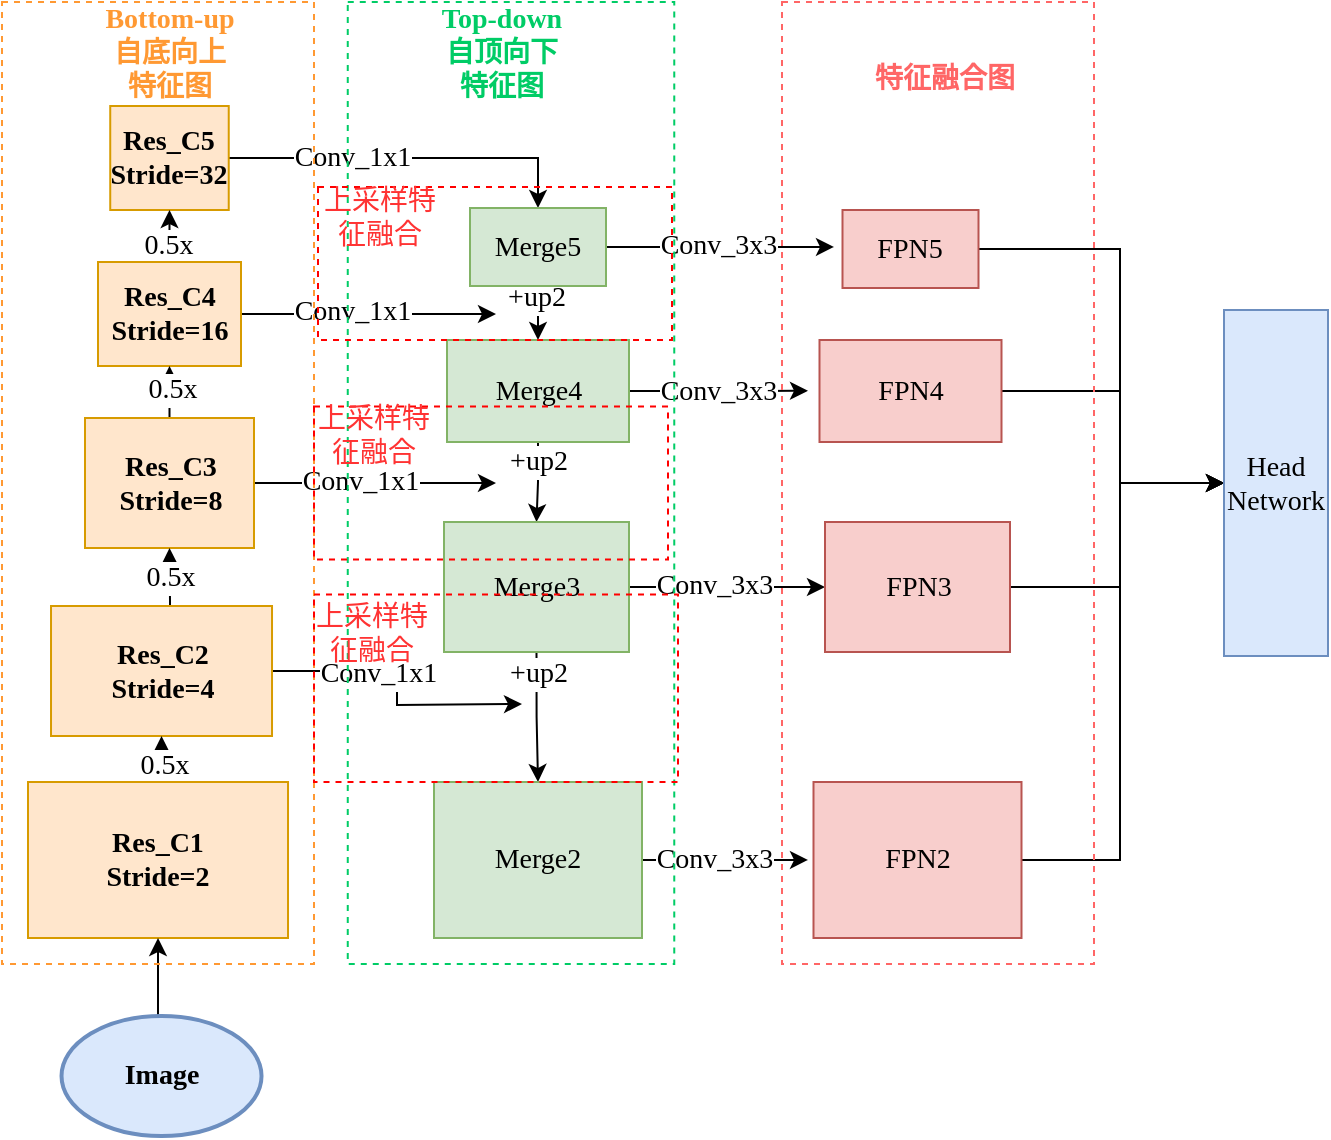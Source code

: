 <mxfile version="18.0.3" type="github">
  <diagram id="WLRPb3Po5uMKOTe53thk" name="Page-1">
    <mxGraphModel dx="1902" dy="926" grid="1" gridSize="13" guides="1" tooltips="1" connect="1" arrows="1" fold="1" page="1" pageScale="1" pageWidth="827" pageHeight="1169" math="0" shadow="0">
      <root>
        <mxCell id="0" />
        <mxCell id="1" parent="0" />
        <mxCell id="F1N8uxK0OkOdDNArj4mm-41" style="edgeStyle=orthogonalEdgeStyle;rounded=0;orthogonalLoop=1;jettySize=auto;html=1;exitX=1;exitY=0.5;exitDx=0;exitDy=0;fontFamily=Times New Roman;fontSize=14;entryX=0.5;entryY=0;entryDx=0;entryDy=0;" edge="1" parent="1" source="F1N8uxK0OkOdDNArj4mm-6" target="F1N8uxK0OkOdDNArj4mm-33">
          <mxGeometry relative="1" as="geometry">
            <mxPoint x="286" y="208" as="targetPoint" />
          </mxGeometry>
        </mxCell>
        <mxCell id="F1N8uxK0OkOdDNArj4mm-46" value="Conv_1x1" style="edgeLabel;html=1;align=center;verticalAlign=middle;resizable=0;points=[];fontSize=14;fontFamily=Times New Roman;" vertex="1" connectable="0" parent="F1N8uxK0OkOdDNArj4mm-41">
          <mxGeometry x="-0.323" relative="1" as="geometry">
            <mxPoint as="offset" />
          </mxGeometry>
        </mxCell>
        <mxCell id="F1N8uxK0OkOdDNArj4mm-6" value="&lt;span style=&quot;font-size: 14px;&quot;&gt;Res_C5&lt;/span&gt;&lt;br style=&quot;font-size: 14px;&quot;&gt;&lt;span style=&quot;font-size: 14px;&quot;&gt;Stride=32&lt;/span&gt;" style="rounded=0;whiteSpace=wrap;html=1;fillColor=#ffe6cc;strokeColor=#d79b00;fontStyle=1;fontFamily=Times New Roman;fontSize=14;" vertex="1" parent="1">
          <mxGeometry x="93.12" y="182" width="59.25" height="52" as="geometry" />
        </mxCell>
        <mxCell id="F1N8uxK0OkOdDNArj4mm-16" style="edgeStyle=orthogonalEdgeStyle;rounded=0;orthogonalLoop=1;jettySize=auto;html=1;exitX=0.5;exitY=0;exitDx=0;exitDy=0;entryX=0.5;entryY=1;entryDx=0;entryDy=0;fontStyle=1;fontFamily=Times New Roman;fontSize=14;" edge="1" parent="1" source="F1N8uxK0OkOdDNArj4mm-7" target="F1N8uxK0OkOdDNArj4mm-6">
          <mxGeometry relative="1" as="geometry">
            <mxPoint x="120.064" y="220.0" as="targetPoint" />
          </mxGeometry>
        </mxCell>
        <mxCell id="F1N8uxK0OkOdDNArj4mm-30" value="0.5x" style="edgeLabel;html=1;align=center;verticalAlign=middle;resizable=0;points=[];fontSize=14;fontFamily=Times New Roman;" vertex="1" connectable="0" parent="F1N8uxK0OkOdDNArj4mm-16">
          <mxGeometry x="-0.336" y="1" relative="1" as="geometry">
            <mxPoint as="offset" />
          </mxGeometry>
        </mxCell>
        <mxCell id="F1N8uxK0OkOdDNArj4mm-43" style="edgeStyle=orthogonalEdgeStyle;rounded=0;orthogonalLoop=1;jettySize=auto;html=1;exitX=1;exitY=0.5;exitDx=0;exitDy=0;fontFamily=Times New Roman;fontSize=14;" edge="1" parent="1" source="F1N8uxK0OkOdDNArj4mm-7">
          <mxGeometry relative="1" as="geometry">
            <mxPoint x="286" y="286" as="targetPoint" />
          </mxGeometry>
        </mxCell>
        <mxCell id="F1N8uxK0OkOdDNArj4mm-47" value="Conv_1x1" style="edgeLabel;html=1;align=center;verticalAlign=middle;resizable=0;points=[];fontSize=14;fontFamily=Times New Roman;" vertex="1" connectable="0" parent="F1N8uxK0OkOdDNArj4mm-43">
          <mxGeometry x="-0.138" y="1" relative="1" as="geometry">
            <mxPoint as="offset" />
          </mxGeometry>
        </mxCell>
        <mxCell id="F1N8uxK0OkOdDNArj4mm-7" value="&lt;span style=&quot;font-size: 14px;&quot;&gt;Res_C4&lt;/span&gt;&lt;br style=&quot;font-size: 14px;&quot;&gt;&lt;span style=&quot;font-size: 14px;&quot;&gt;Stride=16&lt;/span&gt;" style="rounded=0;whiteSpace=wrap;html=1;fillColor=#ffe6cc;strokeColor=#d79b00;fontStyle=1;fontFamily=Times New Roman;fontSize=14;" vertex="1" parent="1">
          <mxGeometry x="87" y="260" width="71.5" height="52" as="geometry" />
        </mxCell>
        <mxCell id="F1N8uxK0OkOdDNArj4mm-15" style="edgeStyle=orthogonalEdgeStyle;rounded=0;orthogonalLoop=1;jettySize=auto;html=1;exitX=0.5;exitY=0;exitDx=0;exitDy=0;entryX=0.5;entryY=1;entryDx=0;entryDy=0;fontStyle=1;fontFamily=Times New Roman;fontSize=14;" edge="1" parent="1" source="F1N8uxK0OkOdDNArj4mm-8" target="F1N8uxK0OkOdDNArj4mm-7">
          <mxGeometry relative="1" as="geometry" />
        </mxCell>
        <mxCell id="F1N8uxK0OkOdDNArj4mm-29" value="0.5x" style="edgeLabel;html=1;align=center;verticalAlign=middle;resizable=0;points=[];fontSize=14;fontFamily=Times New Roman;" vertex="1" connectable="0" parent="F1N8uxK0OkOdDNArj4mm-15">
          <mxGeometry x="0.072" y="-1" relative="1" as="geometry">
            <mxPoint as="offset" />
          </mxGeometry>
        </mxCell>
        <mxCell id="F1N8uxK0OkOdDNArj4mm-44" style="edgeStyle=orthogonalEdgeStyle;rounded=0;orthogonalLoop=1;jettySize=auto;html=1;exitX=1;exitY=0.5;exitDx=0;exitDy=0;fontFamily=Times New Roman;fontSize=14;" edge="1" parent="1" source="F1N8uxK0OkOdDNArj4mm-8">
          <mxGeometry relative="1" as="geometry">
            <mxPoint x="286" y="370.5" as="targetPoint" />
          </mxGeometry>
        </mxCell>
        <mxCell id="F1N8uxK0OkOdDNArj4mm-48" value="Conv_1x1" style="edgeLabel;html=1;align=center;verticalAlign=middle;resizable=0;points=[];fontSize=14;fontFamily=Times New Roman;" vertex="1" connectable="0" parent="F1N8uxK0OkOdDNArj4mm-44">
          <mxGeometry x="-0.13" y="1" relative="1" as="geometry">
            <mxPoint as="offset" />
          </mxGeometry>
        </mxCell>
        <mxCell id="F1N8uxK0OkOdDNArj4mm-8" value="&lt;span style=&quot;font-size: 14px;&quot;&gt;Res_C3&lt;/span&gt;&lt;br style=&quot;font-size: 14px;&quot;&gt;&lt;span style=&quot;font-size: 14px;&quot;&gt;Stride=8&lt;/span&gt;" style="rounded=0;whiteSpace=wrap;html=1;fillColor=#ffe6cc;strokeColor=#d79b00;fontStyle=1;fontFamily=Times New Roman;fontSize=14;" vertex="1" parent="1">
          <mxGeometry x="80.5" y="338" width="84.5" height="65" as="geometry" />
        </mxCell>
        <mxCell id="F1N8uxK0OkOdDNArj4mm-14" style="edgeStyle=orthogonalEdgeStyle;rounded=0;orthogonalLoop=1;jettySize=auto;html=1;exitX=0.5;exitY=0;exitDx=0;exitDy=0;entryX=0.5;entryY=1;entryDx=0;entryDy=0;fontStyle=1;fontFamily=Times New Roman;fontSize=14;" edge="1" parent="1" source="F1N8uxK0OkOdDNArj4mm-9" target="F1N8uxK0OkOdDNArj4mm-8">
          <mxGeometry relative="1" as="geometry">
            <Array as="points">
              <mxPoint x="123" y="429" />
              <mxPoint x="123" y="429" />
            </Array>
          </mxGeometry>
        </mxCell>
        <mxCell id="F1N8uxK0OkOdDNArj4mm-28" value="0.5x" style="edgeLabel;html=1;align=center;verticalAlign=middle;resizable=0;points=[];fontSize=14;fontFamily=Times New Roman;" vertex="1" connectable="0" parent="F1N8uxK0OkOdDNArj4mm-14">
          <mxGeometry x="0.118" relative="1" as="geometry">
            <mxPoint as="offset" />
          </mxGeometry>
        </mxCell>
        <mxCell id="F1N8uxK0OkOdDNArj4mm-45" style="edgeStyle=orthogonalEdgeStyle;rounded=0;orthogonalLoop=1;jettySize=auto;html=1;exitX=1;exitY=0.5;exitDx=0;exitDy=0;fontFamily=Times New Roman;fontSize=14;" edge="1" parent="1" source="F1N8uxK0OkOdDNArj4mm-9">
          <mxGeometry relative="1" as="geometry">
            <mxPoint x="299" y="481" as="targetPoint" />
          </mxGeometry>
        </mxCell>
        <mxCell id="F1N8uxK0OkOdDNArj4mm-49" value="Conv_1x1" style="edgeLabel;html=1;align=center;verticalAlign=middle;resizable=0;points=[];fontSize=14;fontFamily=Times New Roman;" vertex="1" connectable="0" parent="F1N8uxK0OkOdDNArj4mm-45">
          <mxGeometry x="-0.256" y="-1" relative="1" as="geometry">
            <mxPoint as="offset" />
          </mxGeometry>
        </mxCell>
        <mxCell id="F1N8uxK0OkOdDNArj4mm-9" value="&lt;span style=&quot;font-size: 14px;&quot;&gt;Res_C2&lt;/span&gt;&lt;br style=&quot;font-size: 14px;&quot;&gt;&lt;span style=&quot;font-size: 14px;&quot;&gt;Stride=4&lt;/span&gt;" style="rounded=0;whiteSpace=wrap;html=1;fillColor=#ffe6cc;strokeColor=#d79b00;fontStyle=1;fontFamily=Times New Roman;fontSize=14;" vertex="1" parent="1">
          <mxGeometry x="63.51" y="432" width="110.5" height="65" as="geometry" />
        </mxCell>
        <mxCell id="F1N8uxK0OkOdDNArj4mm-23" style="edgeStyle=orthogonalEdgeStyle;rounded=0;orthogonalLoop=1;jettySize=auto;html=1;exitX=0.5;exitY=0;exitDx=0;exitDy=0;entryX=0.5;entryY=1;entryDx=0;entryDy=0;fontFamily=Times New Roman;fontSize=14;" edge="1" parent="1" source="F1N8uxK0OkOdDNArj4mm-10" target="F1N8uxK0OkOdDNArj4mm-9">
          <mxGeometry relative="1" as="geometry" />
        </mxCell>
        <mxCell id="F1N8uxK0OkOdDNArj4mm-27" value="0.5x" style="edgeLabel;html=1;align=center;verticalAlign=middle;resizable=0;points=[];fontSize=14;fontFamily=Times New Roman;" vertex="1" connectable="0" parent="F1N8uxK0OkOdDNArj4mm-23">
          <mxGeometry x="-0.141" y="-1" relative="1" as="geometry">
            <mxPoint as="offset" />
          </mxGeometry>
        </mxCell>
        <mxCell id="F1N8uxK0OkOdDNArj4mm-10" value="Res_C1&lt;br style=&quot;font-size: 14px;&quot;&gt;Stride=2" style="rounded=0;whiteSpace=wrap;html=1;fillColor=#ffe6cc;strokeColor=#d79b00;fontStyle=1;fontFamily=Times New Roman;fontSize=14;" vertex="1" parent="1">
          <mxGeometry x="52" y="520" width="130.01" height="78" as="geometry" />
        </mxCell>
        <mxCell id="F1N8uxK0OkOdDNArj4mm-12" style="edgeStyle=orthogonalEdgeStyle;rounded=0;orthogonalLoop=1;jettySize=auto;html=1;exitX=0.5;exitY=0;exitDx=0;exitDy=0;exitPerimeter=0;entryX=0.5;entryY=1;entryDx=0;entryDy=0;fontStyle=1;fontFamily=Times New Roman;fontSize=14;" edge="1" parent="1" source="F1N8uxK0OkOdDNArj4mm-11" target="F1N8uxK0OkOdDNArj4mm-10">
          <mxGeometry relative="1" as="geometry" />
        </mxCell>
        <mxCell id="F1N8uxK0OkOdDNArj4mm-11" value="Image" style="strokeWidth=2;html=1;shape=mxgraph.flowchart.start_1;whiteSpace=wrap;fillColor=#dae8fc;strokeColor=#6c8ebf;fontStyle=1;fontFamily=Times New Roman;fontSize=14;" vertex="1" parent="1">
          <mxGeometry x="68.76" y="637" width="100" height="60" as="geometry" />
        </mxCell>
        <mxCell id="F1N8uxK0OkOdDNArj4mm-38" style="edgeStyle=orthogonalEdgeStyle;rounded=0;orthogonalLoop=1;jettySize=auto;html=1;exitX=0.5;exitY=1;exitDx=0;exitDy=0;entryX=0.5;entryY=0;entryDx=0;entryDy=0;fontFamily=Times New Roman;fontSize=14;" edge="1" parent="1" source="F1N8uxK0OkOdDNArj4mm-33" target="F1N8uxK0OkOdDNArj4mm-34">
          <mxGeometry relative="1" as="geometry" />
        </mxCell>
        <mxCell id="F1N8uxK0OkOdDNArj4mm-50" value="+up2" style="edgeLabel;html=1;align=center;verticalAlign=middle;resizable=0;points=[];fontSize=14;fontFamily=Times New Roman;" vertex="1" connectable="0" parent="F1N8uxK0OkOdDNArj4mm-38">
          <mxGeometry x="-0.306" y="-1" relative="1" as="geometry">
            <mxPoint y="-4" as="offset" />
          </mxGeometry>
        </mxCell>
        <mxCell id="F1N8uxK0OkOdDNArj4mm-61" style="edgeStyle=orthogonalEdgeStyle;rounded=0;orthogonalLoop=1;jettySize=auto;html=1;exitX=1;exitY=0.5;exitDx=0;exitDy=0;fontFamily=Times New Roman;fontSize=14;" edge="1" parent="1" source="F1N8uxK0OkOdDNArj4mm-33">
          <mxGeometry relative="1" as="geometry">
            <mxPoint x="455" y="252.476" as="targetPoint" />
          </mxGeometry>
        </mxCell>
        <mxCell id="F1N8uxK0OkOdDNArj4mm-83" value="&lt;span style=&quot;color: rgb(0, 0, 0);&quot;&gt;Conv_3x3&lt;/span&gt;" style="edgeLabel;html=1;align=center;verticalAlign=middle;resizable=0;points=[];fontSize=14;fontFamily=Times New Roman;fontColor=#00CC66;" vertex="1" connectable="0" parent="F1N8uxK0OkOdDNArj4mm-61">
          <mxGeometry x="0.164" y="1" relative="1" as="geometry">
            <mxPoint x="-10" as="offset" />
          </mxGeometry>
        </mxCell>
        <mxCell id="F1N8uxK0OkOdDNArj4mm-33" value="Merge5" style="rounded=0;whiteSpace=wrap;html=1;fontFamily=Times New Roman;fontSize=14;fillColor=#d5e8d4;strokeColor=#82b366;" vertex="1" parent="1">
          <mxGeometry x="273" y="233" width="68" height="39" as="geometry" />
        </mxCell>
        <mxCell id="F1N8uxK0OkOdDNArj4mm-39" style="edgeStyle=orthogonalEdgeStyle;rounded=0;orthogonalLoop=1;jettySize=auto;html=1;exitX=0.5;exitY=1;exitDx=0;exitDy=0;entryX=0.5;entryY=0;entryDx=0;entryDy=0;fontFamily=Times New Roman;fontSize=14;" edge="1" parent="1" source="F1N8uxK0OkOdDNArj4mm-34" target="F1N8uxK0OkOdDNArj4mm-35">
          <mxGeometry relative="1" as="geometry" />
        </mxCell>
        <mxCell id="F1N8uxK0OkOdDNArj4mm-51" value="+up2" style="edgeLabel;html=1;align=center;verticalAlign=middle;resizable=0;points=[];fontSize=14;fontFamily=Times New Roman;" vertex="1" connectable="0" parent="F1N8uxK0OkOdDNArj4mm-39">
          <mxGeometry x="-0.102" relative="1" as="geometry">
            <mxPoint y="-9" as="offset" />
          </mxGeometry>
        </mxCell>
        <mxCell id="F1N8uxK0OkOdDNArj4mm-62" style="edgeStyle=orthogonalEdgeStyle;rounded=0;orthogonalLoop=1;jettySize=auto;html=1;exitX=1;exitY=0.5;exitDx=0;exitDy=0;fontFamily=Times New Roman;fontSize=14;" edge="1" parent="1" source="F1N8uxK0OkOdDNArj4mm-34">
          <mxGeometry relative="1" as="geometry">
            <mxPoint x="442" y="324.381" as="targetPoint" />
          </mxGeometry>
        </mxCell>
        <mxCell id="F1N8uxK0OkOdDNArj4mm-84" value="&lt;span style=&quot;color: rgb(0, 0, 0);&quot;&gt;Conv_3x3&lt;/span&gt;" style="edgeLabel;html=1;align=center;verticalAlign=middle;resizable=0;points=[];fontSize=14;fontFamily=Times New Roman;fontColor=#00CC66;" vertex="1" connectable="0" parent="F1N8uxK0OkOdDNArj4mm-62">
          <mxGeometry x="0.258" relative="1" as="geometry">
            <mxPoint x="-12" as="offset" />
          </mxGeometry>
        </mxCell>
        <mxCell id="F1N8uxK0OkOdDNArj4mm-34" value="&lt;span style=&quot;&quot;&gt;Merge4&lt;/span&gt;" style="rounded=0;whiteSpace=wrap;html=1;fontFamily=Times New Roman;fontSize=14;fillColor=#d5e8d4;strokeColor=#82b366;" vertex="1" parent="1">
          <mxGeometry x="261.5" y="299" width="91" height="51" as="geometry" />
        </mxCell>
        <mxCell id="F1N8uxK0OkOdDNArj4mm-40" style="edgeStyle=orthogonalEdgeStyle;rounded=0;orthogonalLoop=1;jettySize=auto;html=1;exitX=0.5;exitY=1;exitDx=0;exitDy=0;entryX=0.5;entryY=0;entryDx=0;entryDy=0;fontFamily=Times New Roman;fontSize=14;" edge="1" parent="1" source="F1N8uxK0OkOdDNArj4mm-35" target="F1N8uxK0OkOdDNArj4mm-36">
          <mxGeometry relative="1" as="geometry" />
        </mxCell>
        <mxCell id="F1N8uxK0OkOdDNArj4mm-52" value="+up2" style="edgeLabel;html=1;align=center;verticalAlign=middle;resizable=0;points=[];fontSize=14;fontFamily=Times New Roman;" vertex="1" connectable="0" parent="F1N8uxK0OkOdDNArj4mm-40">
          <mxGeometry x="-0.352" relative="1" as="geometry">
            <mxPoint y="-11" as="offset" />
          </mxGeometry>
        </mxCell>
        <mxCell id="F1N8uxK0OkOdDNArj4mm-63" style="edgeStyle=orthogonalEdgeStyle;rounded=0;orthogonalLoop=1;jettySize=auto;html=1;exitX=1;exitY=0.5;exitDx=0;exitDy=0;entryX=0;entryY=0.5;entryDx=0;entryDy=0;fontFamily=Times New Roman;fontSize=14;" edge="1" parent="1" source="F1N8uxK0OkOdDNArj4mm-35" target="F1N8uxK0OkOdDNArj4mm-59">
          <mxGeometry relative="1" as="geometry" />
        </mxCell>
        <mxCell id="F1N8uxK0OkOdDNArj4mm-85" value="&lt;span style=&quot;color: rgb(0, 0, 0);&quot;&gt;Conv_3x3&lt;/span&gt;" style="edgeLabel;html=1;align=center;verticalAlign=middle;resizable=0;points=[];fontSize=14;fontFamily=Times New Roman;fontColor=#00CC66;" vertex="1" connectable="0" parent="F1N8uxK0OkOdDNArj4mm-63">
          <mxGeometry x="-0.134" y="1" relative="1" as="geometry">
            <mxPoint as="offset" />
          </mxGeometry>
        </mxCell>
        <mxCell id="F1N8uxK0OkOdDNArj4mm-35" value="&lt;span style=&quot;&quot;&gt;Merge3&lt;/span&gt;" style="rounded=0;whiteSpace=wrap;html=1;fontFamily=Times New Roman;fontSize=14;fillColor=#d5e8d4;strokeColor=#82b366;" vertex="1" parent="1">
          <mxGeometry x="260" y="390" width="92.5" height="65" as="geometry" />
        </mxCell>
        <mxCell id="F1N8uxK0OkOdDNArj4mm-65" style="edgeStyle=orthogonalEdgeStyle;rounded=0;orthogonalLoop=1;jettySize=auto;html=1;exitX=1;exitY=0.5;exitDx=0;exitDy=0;fontFamily=Times New Roman;fontSize=14;" edge="1" parent="1" source="F1N8uxK0OkOdDNArj4mm-36">
          <mxGeometry relative="1" as="geometry">
            <mxPoint x="442" y="558.989" as="targetPoint" />
          </mxGeometry>
        </mxCell>
        <mxCell id="F1N8uxK0OkOdDNArj4mm-86" value="&lt;span style=&quot;color: rgb(0, 0, 0);&quot;&gt;Conv_3x3&lt;/span&gt;" style="edgeLabel;html=1;align=center;verticalAlign=middle;resizable=0;points=[];fontSize=14;fontFamily=Times New Roman;fontColor=#00CC66;" vertex="1" connectable="0" parent="F1N8uxK0OkOdDNArj4mm-65">
          <mxGeometry x="-0.145" relative="1" as="geometry">
            <mxPoint as="offset" />
          </mxGeometry>
        </mxCell>
        <mxCell id="F1N8uxK0OkOdDNArj4mm-36" value="&lt;span style=&quot;&quot;&gt;Merge2&lt;/span&gt;" style="rounded=0;whiteSpace=wrap;html=1;fontFamily=Times New Roman;fontSize=14;fillColor=#d5e8d4;strokeColor=#82b366;" vertex="1" parent="1">
          <mxGeometry x="255" y="520" width="104" height="78" as="geometry" />
        </mxCell>
        <mxCell id="F1N8uxK0OkOdDNArj4mm-73" style="edgeStyle=orthogonalEdgeStyle;rounded=0;orthogonalLoop=1;jettySize=auto;html=1;exitX=1;exitY=0.5;exitDx=0;exitDy=0;entryX=0;entryY=0.5;entryDx=0;entryDy=0;fontFamily=Times New Roman;fontSize=14;" edge="1" parent="1" source="F1N8uxK0OkOdDNArj4mm-56" target="F1N8uxK0OkOdDNArj4mm-66">
          <mxGeometry relative="1" as="geometry">
            <Array as="points">
              <mxPoint x="598" y="254" />
              <mxPoint x="598" y="371" />
            </Array>
          </mxGeometry>
        </mxCell>
        <mxCell id="F1N8uxK0OkOdDNArj4mm-56" value="FPN5" style="rounded=0;whiteSpace=wrap;html=1;fontFamily=Times New Roman;fontSize=14;fillColor=#f8cecc;strokeColor=#b85450;" vertex="1" parent="1">
          <mxGeometry x="459.25" y="234" width="68" height="39" as="geometry" />
        </mxCell>
        <mxCell id="F1N8uxK0OkOdDNArj4mm-76" style="edgeStyle=orthogonalEdgeStyle;rounded=0;orthogonalLoop=1;jettySize=auto;html=1;exitX=1;exitY=0.5;exitDx=0;exitDy=0;entryX=0;entryY=0.5;entryDx=0;entryDy=0;fontFamily=Times New Roman;fontSize=14;" edge="1" parent="1" source="F1N8uxK0OkOdDNArj4mm-58" target="F1N8uxK0OkOdDNArj4mm-66">
          <mxGeometry relative="1" as="geometry">
            <Array as="points">
              <mxPoint x="598" y="325" />
              <mxPoint x="598" y="371" />
            </Array>
          </mxGeometry>
        </mxCell>
        <mxCell id="F1N8uxK0OkOdDNArj4mm-58" value="FPN4" style="rounded=0;whiteSpace=wrap;html=1;fontFamily=Times New Roman;fontSize=14;fillColor=#f8cecc;strokeColor=#b85450;" vertex="1" parent="1">
          <mxGeometry x="447.75" y="299" width="91" height="51" as="geometry" />
        </mxCell>
        <mxCell id="F1N8uxK0OkOdDNArj4mm-77" style="edgeStyle=orthogonalEdgeStyle;rounded=0;orthogonalLoop=1;jettySize=auto;html=1;exitX=1;exitY=0.5;exitDx=0;exitDy=0;entryX=0;entryY=0.5;entryDx=0;entryDy=0;fontFamily=Times New Roman;fontSize=14;" edge="1" parent="1" source="F1N8uxK0OkOdDNArj4mm-59" target="F1N8uxK0OkOdDNArj4mm-66">
          <mxGeometry relative="1" as="geometry">
            <Array as="points">
              <mxPoint x="598" y="423" />
              <mxPoint x="598" y="371" />
            </Array>
          </mxGeometry>
        </mxCell>
        <mxCell id="F1N8uxK0OkOdDNArj4mm-59" value="FPN3" style="rounded=0;whiteSpace=wrap;html=1;fontFamily=Times New Roman;fontSize=14;fillColor=#f8cecc;strokeColor=#b85450;" vertex="1" parent="1">
          <mxGeometry x="450.5" y="390" width="92.5" height="65" as="geometry" />
        </mxCell>
        <mxCell id="F1N8uxK0OkOdDNArj4mm-78" style="edgeStyle=orthogonalEdgeStyle;rounded=0;orthogonalLoop=1;jettySize=auto;html=1;exitX=1;exitY=0.5;exitDx=0;exitDy=0;entryX=0;entryY=0.5;entryDx=0;entryDy=0;fontFamily=Times New Roman;fontSize=14;" edge="1" parent="1" source="F1N8uxK0OkOdDNArj4mm-60" target="F1N8uxK0OkOdDNArj4mm-66">
          <mxGeometry relative="1" as="geometry">
            <Array as="points">
              <mxPoint x="598" y="559" />
              <mxPoint x="598" y="370" />
            </Array>
          </mxGeometry>
        </mxCell>
        <mxCell id="F1N8uxK0OkOdDNArj4mm-60" value="FPN2" style="rounded=0;whiteSpace=wrap;html=1;fontFamily=Times New Roman;fontSize=14;fillColor=#f8cecc;strokeColor=#b85450;" vertex="1" parent="1">
          <mxGeometry x="444.75" y="520" width="104" height="78" as="geometry" />
        </mxCell>
        <mxCell id="F1N8uxK0OkOdDNArj4mm-66" value="Head Network" style="rounded=0;whiteSpace=wrap;html=1;fontFamily=Times New Roman;fontSize=14;fillColor=#dae8fc;strokeColor=#6c8ebf;" vertex="1" parent="1">
          <mxGeometry x="650" y="284" width="52" height="173" as="geometry" />
        </mxCell>
        <mxCell id="F1N8uxK0OkOdDNArj4mm-79" value="" style="rounded=0;whiteSpace=wrap;html=1;fontFamily=Times New Roman;fontSize=14;dashed=1;fillColor=none;strokeColor=#FF9933;" vertex="1" parent="1">
          <mxGeometry x="39" y="130" width="156" height="481" as="geometry" />
        </mxCell>
        <mxCell id="F1N8uxK0OkOdDNArj4mm-80" value="&lt;b&gt;&lt;font color=&quot;#ff9933&quot;&gt;Bottom-up 自底向上特征图&lt;/font&gt;&lt;/b&gt;" style="text;html=1;strokeColor=none;fillColor=none;align=center;verticalAlign=middle;whiteSpace=wrap;rounded=0;dashed=1;fontFamily=Times New Roman;fontSize=14;" vertex="1" parent="1">
          <mxGeometry x="88.5" y="130" width="70.01" height="52" as="geometry" />
        </mxCell>
        <mxCell id="F1N8uxK0OkOdDNArj4mm-81" value="" style="rounded=0;whiteSpace=wrap;html=1;fontFamily=Times New Roman;fontSize=14;dashed=1;fillColor=none;strokeColor=#00CC66;" vertex="1" parent="1">
          <mxGeometry x="211.88" y="130" width="163.25" height="481" as="geometry" />
        </mxCell>
        <mxCell id="F1N8uxK0OkOdDNArj4mm-82" value="&lt;b style=&quot;&quot;&gt;&lt;font color=&quot;#00cc66&quot;&gt;Top-down 自顶向下特征图&lt;/font&gt;&lt;/b&gt;" style="text;html=1;strokeColor=none;fillColor=none;align=center;verticalAlign=middle;whiteSpace=wrap;rounded=0;dashed=1;fontFamily=Times New Roman;fontSize=14;" vertex="1" parent="1">
          <mxGeometry x="254.01" y="130" width="70.01" height="52" as="geometry" />
        </mxCell>
        <mxCell id="F1N8uxK0OkOdDNArj4mm-87" value="" style="rounded=0;whiteSpace=wrap;html=1;dashed=1;fontFamily=Times New Roman;fontSize=14;fontColor=#00CC66;strokeColor=#FF0000;fillColor=none;" vertex="1" parent="1">
          <mxGeometry x="197" y="222.5" width="177" height="76.5" as="geometry" />
        </mxCell>
        <mxCell id="F1N8uxK0OkOdDNArj4mm-88" value="&lt;font color=&quot;#ff3333&quot;&gt;上采样特征融合&lt;/font&gt;" style="text;html=1;strokeColor=none;fillColor=none;align=center;verticalAlign=middle;whiteSpace=wrap;rounded=0;dashed=1;fontFamily=Times New Roman;fontSize=14;fontColor=#00CC66;" vertex="1" parent="1">
          <mxGeometry x="198.01" y="222.5" width="60" height="30" as="geometry" />
        </mxCell>
        <mxCell id="F1N8uxK0OkOdDNArj4mm-90" value="" style="rounded=0;whiteSpace=wrap;html=1;dashed=1;fontFamily=Times New Roman;fontSize=14;fontColor=#00CC66;strokeColor=#FF0000;fillColor=none;" vertex="1" parent="1">
          <mxGeometry x="195" y="332.25" width="177" height="76.5" as="geometry" />
        </mxCell>
        <mxCell id="F1N8uxK0OkOdDNArj4mm-91" value="&lt;font color=&quot;#ff3333&quot;&gt;上采样特征融合&lt;/font&gt;" style="text;html=1;strokeColor=none;fillColor=none;align=center;verticalAlign=middle;whiteSpace=wrap;rounded=0;dashed=1;fontFamily=Times New Roman;fontSize=14;fontColor=#00CC66;" vertex="1" parent="1">
          <mxGeometry x="195.01" y="332.25" width="60" height="30" as="geometry" />
        </mxCell>
        <mxCell id="F1N8uxK0OkOdDNArj4mm-92" value="" style="rounded=0;whiteSpace=wrap;html=1;dashed=1;fontFamily=Times New Roman;fontSize=14;fontColor=#00CC66;strokeColor=#FF0000;fillColor=none;" vertex="1" parent="1">
          <mxGeometry x="195" y="426.25" width="182" height="93.75" as="geometry" />
        </mxCell>
        <mxCell id="F1N8uxK0OkOdDNArj4mm-93" value="&lt;font color=&quot;#ff3333&quot;&gt;上采样特征融合&lt;/font&gt;" style="text;html=1;strokeColor=none;fillColor=none;align=center;verticalAlign=middle;whiteSpace=wrap;rounded=0;dashed=1;fontFamily=Times New Roman;fontSize=14;fontColor=#00CC66;" vertex="1" parent="1">
          <mxGeometry x="194.01" y="431.25" width="60" height="30" as="geometry" />
        </mxCell>
        <mxCell id="F1N8uxK0OkOdDNArj4mm-95" value="" style="rounded=0;whiteSpace=wrap;html=1;dashed=1;fontFamily=Times New Roman;fontSize=14;fontColor=#FF9933;strokeColor=#FF6666;fillColor=none;" vertex="1" parent="1">
          <mxGeometry x="429" y="130" width="156" height="481" as="geometry" />
        </mxCell>
        <mxCell id="F1N8uxK0OkOdDNArj4mm-96" value="&lt;b style=&quot;&quot;&gt;&lt;font color=&quot;#ff6666&quot;&gt;特征融合图&lt;/font&gt;&lt;/b&gt;" style="text;html=1;strokeColor=none;fillColor=none;align=center;verticalAlign=middle;whiteSpace=wrap;rounded=0;dashed=1;fontFamily=Times New Roman;fontSize=14;" vertex="1" parent="1">
          <mxGeometry x="461.75" y="143" width="97.25" height="52" as="geometry" />
        </mxCell>
      </root>
    </mxGraphModel>
  </diagram>
</mxfile>
